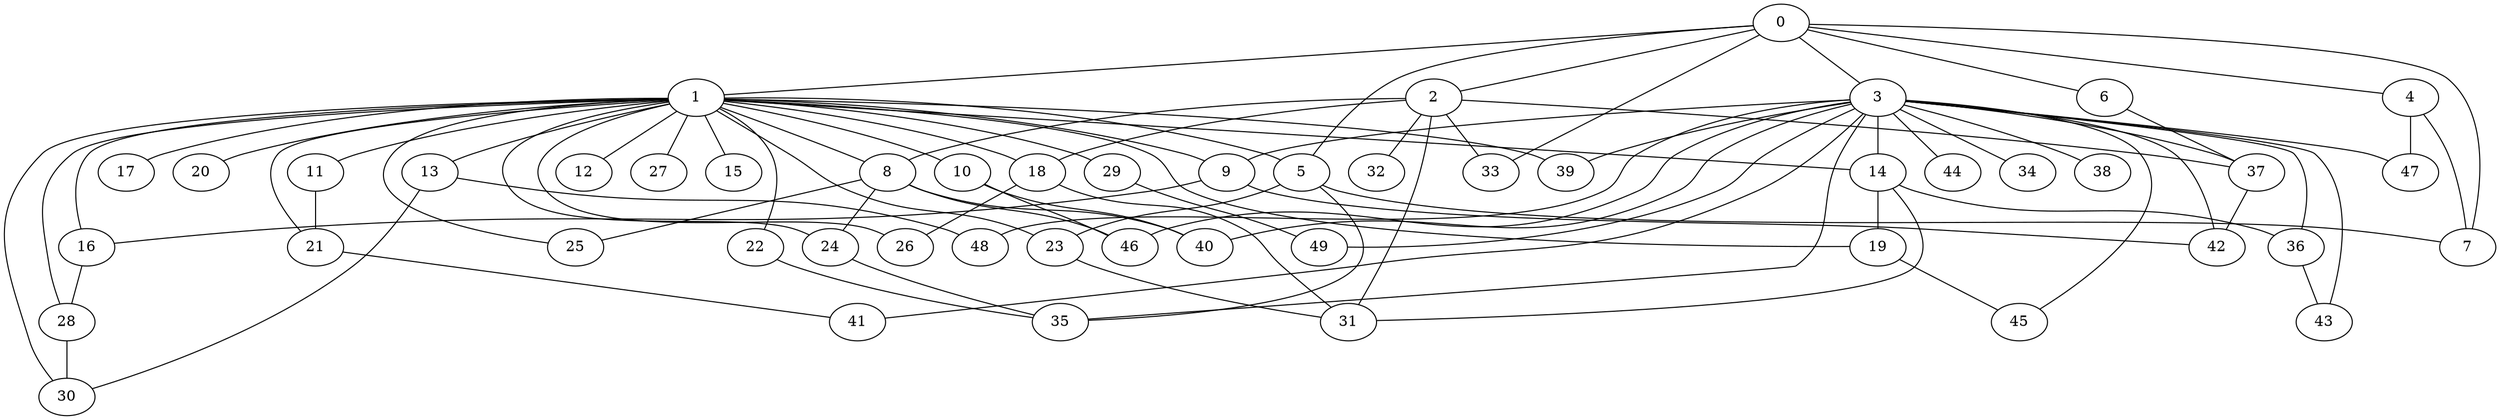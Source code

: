 
graph graphname {
    0 -- 1
0 -- 2
0 -- 3
0 -- 4
0 -- 5
0 -- 6
0 -- 7
0 -- 33
1 -- 8
1 -- 9
1 -- 10
1 -- 11
1 -- 12
1 -- 13
1 -- 14
1 -- 15
1 -- 16
1 -- 17
1 -- 18
1 -- 19
1 -- 20
1 -- 21
1 -- 22
1 -- 23
1 -- 24
1 -- 25
1 -- 26
1 -- 27
1 -- 28
1 -- 29
1 -- 30
1 -- 39
1 -- 5
2 -- 32
2 -- 33
2 -- 31
2 -- 18
2 -- 8
2 -- 37
3 -- 34
3 -- 35
3 -- 36
3 -- 37
3 -- 38
3 -- 39
3 -- 40
3 -- 41
3 -- 42
3 -- 43
3 -- 44
3 -- 45
3 -- 46
3 -- 47
3 -- 48
3 -- 49
3 -- 14
3 -- 9
4 -- 7
4 -- 47
5 -- 23
5 -- 35
5 -- 7
6 -- 37
8 -- 24
8 -- 25
8 -- 46
8 -- 40
9 -- 42
9 -- 16
10 -- 46
10 -- 40
11 -- 21
13 -- 30
13 -- 48
14 -- 19
14 -- 31
14 -- 36
16 -- 28
18 -- 26
18 -- 31
19 -- 45
21 -- 41
22 -- 35
23 -- 31
24 -- 35
28 -- 30
29 -- 49
36 -- 43
37 -- 42

}
